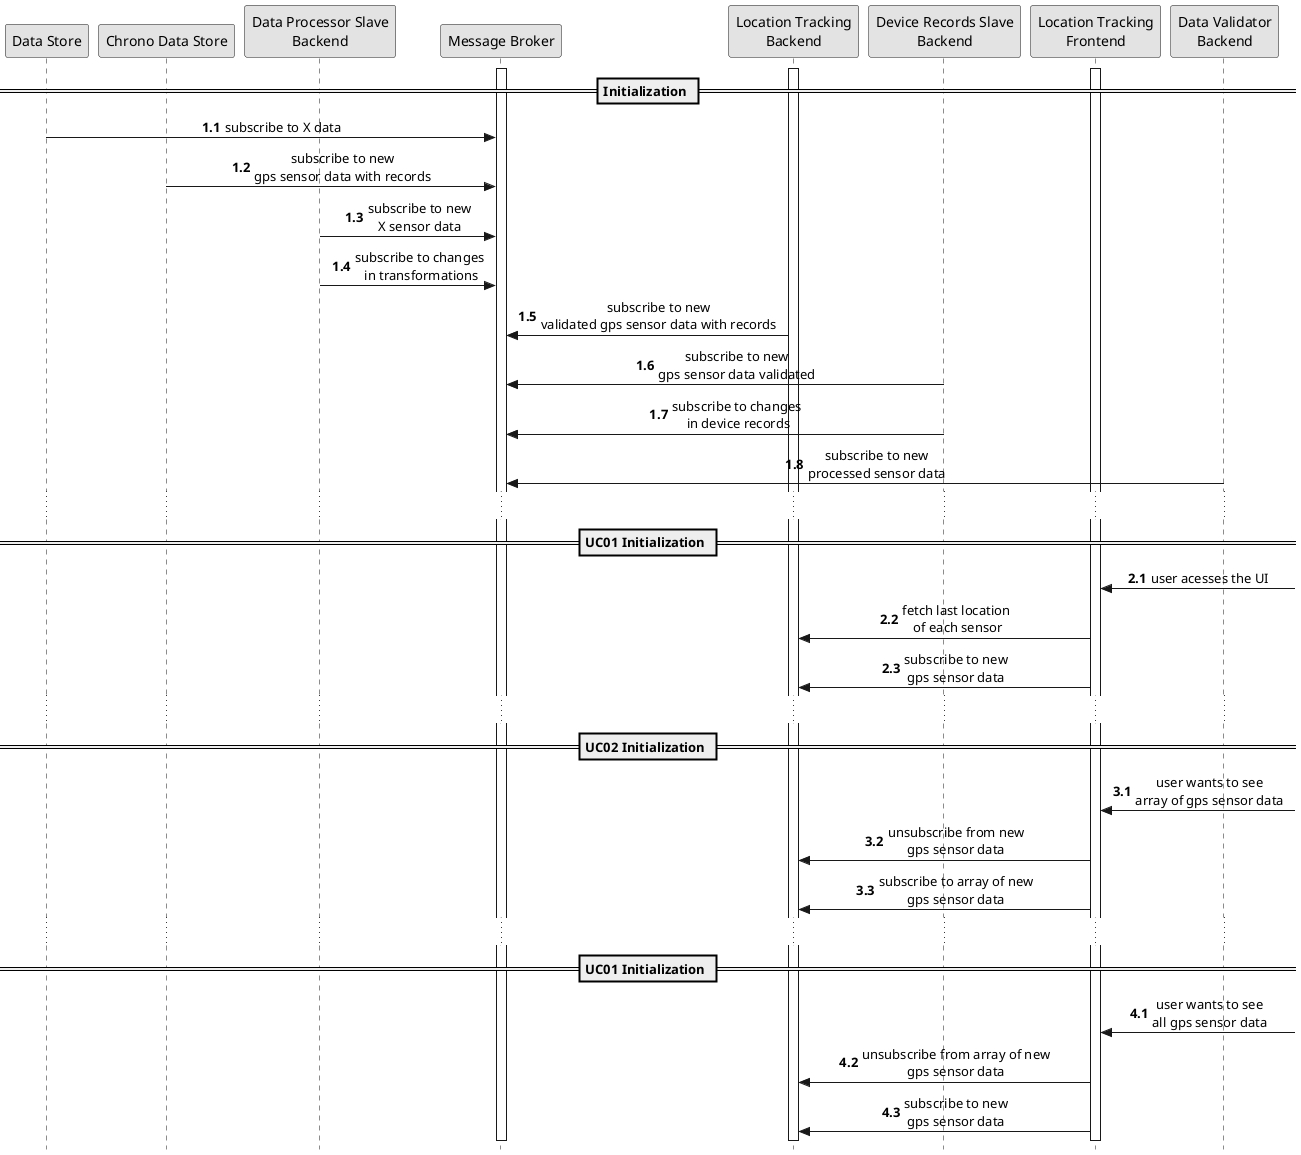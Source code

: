 @startuml process-view-level2-uc00

skinparam Monochrome true
skinparam sequenceMessageAlign center
skinparam style strictuml
hide unlinked

autonumber 1.1

participant "Data Gateway" as DG
participant "Data Store" as DS
participant "Chrono Data Store" as CDS
participant "Data Processor Slave\nBackend" as SDP
participant "Message Broker" as MB
participant "Location Tracking\nBackend" as LTB
participant "Device Records Slave\nBackend" as DRSB
participant "Location Tracking\nFrontend" as LTF
participant "Data Validator\nBackend" as DVB

activate MB
activate LTF
activate LTB

== Initialization ==
DS -> MB :   subscribe to X data
CDS -> MB :  subscribe to new\ngps sensor data with records
SDP -> MB :  subscribe to new\nX sensor data
SDP -> MB :  subscribe to changes\n in transformations
LTB -> MB :  subscribe to new\nvalidated gps sensor data with records
DRSB -> MB : subscribe to new\ngps sensor data validated
DRSB -> MB : subscribe to changes\n in device records
DVB -> MB :  subscribe to new\nprocessed sensor data
...
== UC01 Initialization ==
autonumber inc A
LTF <- : user acesses the UI
LTF -> LTB : fetch last location\n of each sensor
LTF -> LTB : subscribe to new\ngps sensor data
...
== UC02 Initialization ==
autonumber inc A
LTF <- : user wants to see\narray of gps sensor data
LTF -> LTB : unsubscribe from new\ngps sensor data
LTF -> LTB : subscribe to array of new\ngps sensor data

...
== UC01 Initialization ==
autonumber inc A
LTF <- : user wants to see\nall gps sensor data
LTF -> LTB : unsubscribe from array of new\ngps sensor data
LTF -> LTB : subscribe to new\ngps sensor data

@enduml
